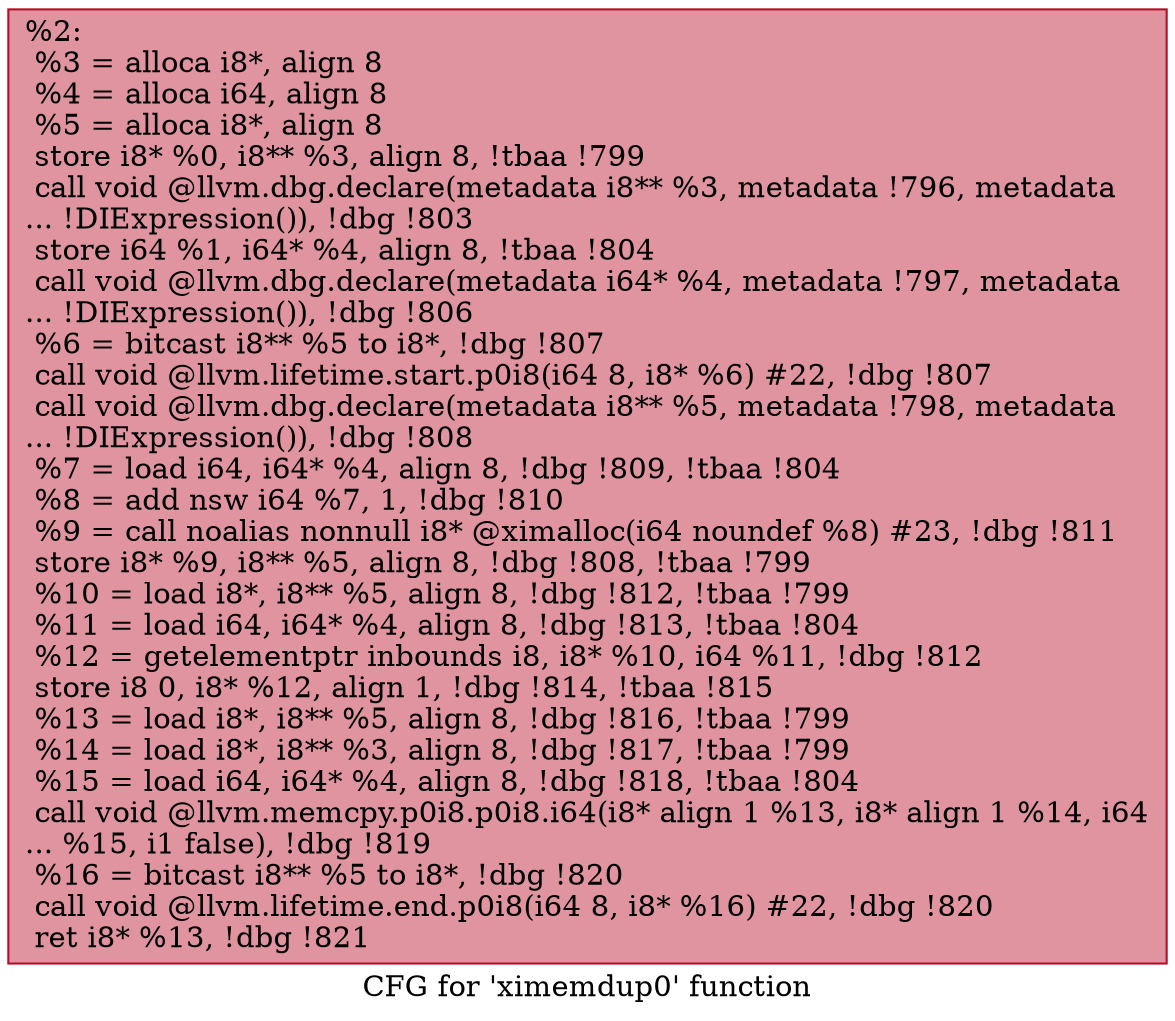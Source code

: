 digraph "CFG for 'ximemdup0' function" {
	label="CFG for 'ximemdup0' function";

	Node0xfa2640 [shape=record,color="#b70d28ff", style=filled, fillcolor="#b70d2870",label="{%2:\l  %3 = alloca i8*, align 8\l  %4 = alloca i64, align 8\l  %5 = alloca i8*, align 8\l  store i8* %0, i8** %3, align 8, !tbaa !799\l  call void @llvm.dbg.declare(metadata i8** %3, metadata !796, metadata\l... !DIExpression()), !dbg !803\l  store i64 %1, i64* %4, align 8, !tbaa !804\l  call void @llvm.dbg.declare(metadata i64* %4, metadata !797, metadata\l... !DIExpression()), !dbg !806\l  %6 = bitcast i8** %5 to i8*, !dbg !807\l  call void @llvm.lifetime.start.p0i8(i64 8, i8* %6) #22, !dbg !807\l  call void @llvm.dbg.declare(metadata i8** %5, metadata !798, metadata\l... !DIExpression()), !dbg !808\l  %7 = load i64, i64* %4, align 8, !dbg !809, !tbaa !804\l  %8 = add nsw i64 %7, 1, !dbg !810\l  %9 = call noalias nonnull i8* @ximalloc(i64 noundef %8) #23, !dbg !811\l  store i8* %9, i8** %5, align 8, !dbg !808, !tbaa !799\l  %10 = load i8*, i8** %5, align 8, !dbg !812, !tbaa !799\l  %11 = load i64, i64* %4, align 8, !dbg !813, !tbaa !804\l  %12 = getelementptr inbounds i8, i8* %10, i64 %11, !dbg !812\l  store i8 0, i8* %12, align 1, !dbg !814, !tbaa !815\l  %13 = load i8*, i8** %5, align 8, !dbg !816, !tbaa !799\l  %14 = load i8*, i8** %3, align 8, !dbg !817, !tbaa !799\l  %15 = load i64, i64* %4, align 8, !dbg !818, !tbaa !804\l  call void @llvm.memcpy.p0i8.p0i8.i64(i8* align 1 %13, i8* align 1 %14, i64\l... %15, i1 false), !dbg !819\l  %16 = bitcast i8** %5 to i8*, !dbg !820\l  call void @llvm.lifetime.end.p0i8(i64 8, i8* %16) #22, !dbg !820\l  ret i8* %13, !dbg !821\l}"];
}
